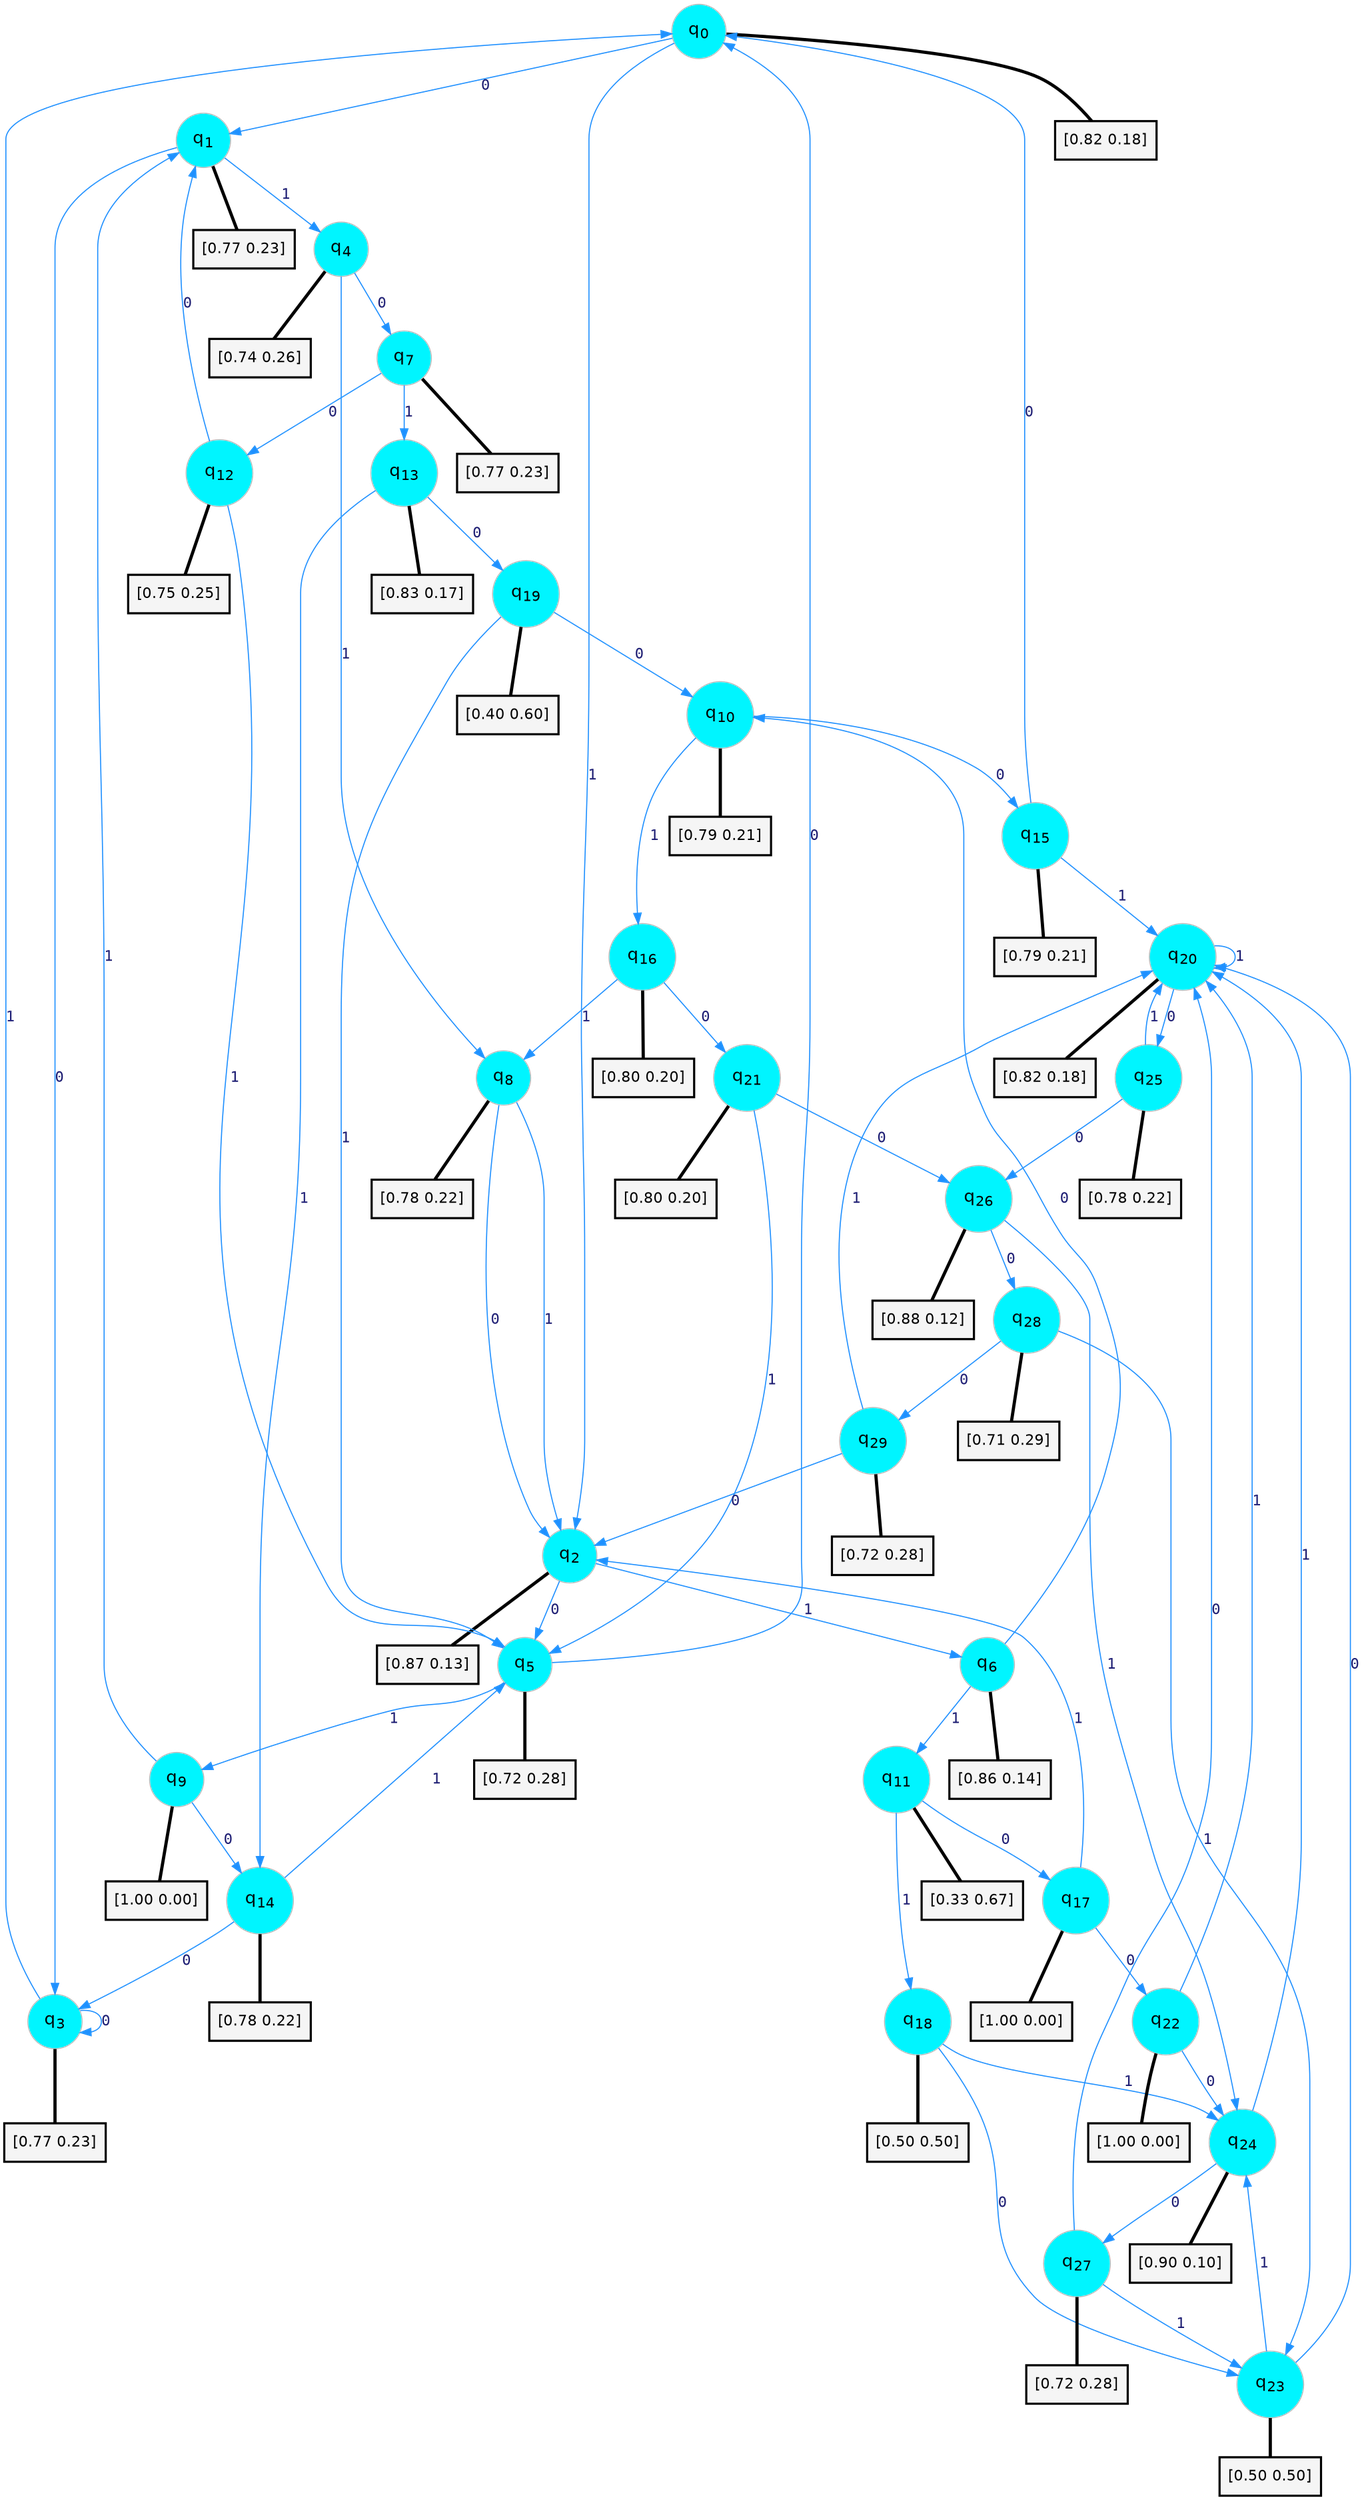 digraph G {
graph [
bgcolor=transparent, dpi=300, rankdir=TD, size="40,25"];
node [
color=gray, fillcolor=turquoise1, fontcolor=black, fontname=Helvetica, fontsize=16, fontweight=bold, shape=circle, style=filled];
edge [
arrowsize=1, color=dodgerblue1, fontcolor=midnightblue, fontname=courier, fontweight=bold, penwidth=1, style=solid, weight=20];
0[label=<q<SUB>0</SUB>>];
1[label=<q<SUB>1</SUB>>];
2[label=<q<SUB>2</SUB>>];
3[label=<q<SUB>3</SUB>>];
4[label=<q<SUB>4</SUB>>];
5[label=<q<SUB>5</SUB>>];
6[label=<q<SUB>6</SUB>>];
7[label=<q<SUB>7</SUB>>];
8[label=<q<SUB>8</SUB>>];
9[label=<q<SUB>9</SUB>>];
10[label=<q<SUB>10</SUB>>];
11[label=<q<SUB>11</SUB>>];
12[label=<q<SUB>12</SUB>>];
13[label=<q<SUB>13</SUB>>];
14[label=<q<SUB>14</SUB>>];
15[label=<q<SUB>15</SUB>>];
16[label=<q<SUB>16</SUB>>];
17[label=<q<SUB>17</SUB>>];
18[label=<q<SUB>18</SUB>>];
19[label=<q<SUB>19</SUB>>];
20[label=<q<SUB>20</SUB>>];
21[label=<q<SUB>21</SUB>>];
22[label=<q<SUB>22</SUB>>];
23[label=<q<SUB>23</SUB>>];
24[label=<q<SUB>24</SUB>>];
25[label=<q<SUB>25</SUB>>];
26[label=<q<SUB>26</SUB>>];
27[label=<q<SUB>27</SUB>>];
28[label=<q<SUB>28</SUB>>];
29[label=<q<SUB>29</SUB>>];
30[label="[0.82 0.18]", shape=box,fontcolor=black, fontname=Helvetica, fontsize=14, penwidth=2, fillcolor=whitesmoke,color=black];
31[label="[0.77 0.23]", shape=box,fontcolor=black, fontname=Helvetica, fontsize=14, penwidth=2, fillcolor=whitesmoke,color=black];
32[label="[0.87 0.13]", shape=box,fontcolor=black, fontname=Helvetica, fontsize=14, penwidth=2, fillcolor=whitesmoke,color=black];
33[label="[0.77 0.23]", shape=box,fontcolor=black, fontname=Helvetica, fontsize=14, penwidth=2, fillcolor=whitesmoke,color=black];
34[label="[0.74 0.26]", shape=box,fontcolor=black, fontname=Helvetica, fontsize=14, penwidth=2, fillcolor=whitesmoke,color=black];
35[label="[0.72 0.28]", shape=box,fontcolor=black, fontname=Helvetica, fontsize=14, penwidth=2, fillcolor=whitesmoke,color=black];
36[label="[0.86 0.14]", shape=box,fontcolor=black, fontname=Helvetica, fontsize=14, penwidth=2, fillcolor=whitesmoke,color=black];
37[label="[0.77 0.23]", shape=box,fontcolor=black, fontname=Helvetica, fontsize=14, penwidth=2, fillcolor=whitesmoke,color=black];
38[label="[0.78 0.22]", shape=box,fontcolor=black, fontname=Helvetica, fontsize=14, penwidth=2, fillcolor=whitesmoke,color=black];
39[label="[1.00 0.00]", shape=box,fontcolor=black, fontname=Helvetica, fontsize=14, penwidth=2, fillcolor=whitesmoke,color=black];
40[label="[0.79 0.21]", shape=box,fontcolor=black, fontname=Helvetica, fontsize=14, penwidth=2, fillcolor=whitesmoke,color=black];
41[label="[0.33 0.67]", shape=box,fontcolor=black, fontname=Helvetica, fontsize=14, penwidth=2, fillcolor=whitesmoke,color=black];
42[label="[0.75 0.25]", shape=box,fontcolor=black, fontname=Helvetica, fontsize=14, penwidth=2, fillcolor=whitesmoke,color=black];
43[label="[0.83 0.17]", shape=box,fontcolor=black, fontname=Helvetica, fontsize=14, penwidth=2, fillcolor=whitesmoke,color=black];
44[label="[0.78 0.22]", shape=box,fontcolor=black, fontname=Helvetica, fontsize=14, penwidth=2, fillcolor=whitesmoke,color=black];
45[label="[0.79 0.21]", shape=box,fontcolor=black, fontname=Helvetica, fontsize=14, penwidth=2, fillcolor=whitesmoke,color=black];
46[label="[0.80 0.20]", shape=box,fontcolor=black, fontname=Helvetica, fontsize=14, penwidth=2, fillcolor=whitesmoke,color=black];
47[label="[1.00 0.00]", shape=box,fontcolor=black, fontname=Helvetica, fontsize=14, penwidth=2, fillcolor=whitesmoke,color=black];
48[label="[0.50 0.50]", shape=box,fontcolor=black, fontname=Helvetica, fontsize=14, penwidth=2, fillcolor=whitesmoke,color=black];
49[label="[0.40 0.60]", shape=box,fontcolor=black, fontname=Helvetica, fontsize=14, penwidth=2, fillcolor=whitesmoke,color=black];
50[label="[0.82 0.18]", shape=box,fontcolor=black, fontname=Helvetica, fontsize=14, penwidth=2, fillcolor=whitesmoke,color=black];
51[label="[0.80 0.20]", shape=box,fontcolor=black, fontname=Helvetica, fontsize=14, penwidth=2, fillcolor=whitesmoke,color=black];
52[label="[1.00 0.00]", shape=box,fontcolor=black, fontname=Helvetica, fontsize=14, penwidth=2, fillcolor=whitesmoke,color=black];
53[label="[0.50 0.50]", shape=box,fontcolor=black, fontname=Helvetica, fontsize=14, penwidth=2, fillcolor=whitesmoke,color=black];
54[label="[0.90 0.10]", shape=box,fontcolor=black, fontname=Helvetica, fontsize=14, penwidth=2, fillcolor=whitesmoke,color=black];
55[label="[0.78 0.22]", shape=box,fontcolor=black, fontname=Helvetica, fontsize=14, penwidth=2, fillcolor=whitesmoke,color=black];
56[label="[0.88 0.12]", shape=box,fontcolor=black, fontname=Helvetica, fontsize=14, penwidth=2, fillcolor=whitesmoke,color=black];
57[label="[0.72 0.28]", shape=box,fontcolor=black, fontname=Helvetica, fontsize=14, penwidth=2, fillcolor=whitesmoke,color=black];
58[label="[0.71 0.29]", shape=box,fontcolor=black, fontname=Helvetica, fontsize=14, penwidth=2, fillcolor=whitesmoke,color=black];
59[label="[0.72 0.28]", shape=box,fontcolor=black, fontname=Helvetica, fontsize=14, penwidth=2, fillcolor=whitesmoke,color=black];
0->1 [label=0];
0->2 [label=1];
0->30 [arrowhead=none, penwidth=3,color=black];
1->3 [label=0];
1->4 [label=1];
1->31 [arrowhead=none, penwidth=3,color=black];
2->5 [label=0];
2->6 [label=1];
2->32 [arrowhead=none, penwidth=3,color=black];
3->3 [label=0];
3->0 [label=1];
3->33 [arrowhead=none, penwidth=3,color=black];
4->7 [label=0];
4->8 [label=1];
4->34 [arrowhead=none, penwidth=3,color=black];
5->0 [label=0];
5->9 [label=1];
5->35 [arrowhead=none, penwidth=3,color=black];
6->10 [label=0];
6->11 [label=1];
6->36 [arrowhead=none, penwidth=3,color=black];
7->12 [label=0];
7->13 [label=1];
7->37 [arrowhead=none, penwidth=3,color=black];
8->2 [label=0];
8->2 [label=1];
8->38 [arrowhead=none, penwidth=3,color=black];
9->14 [label=0];
9->1 [label=1];
9->39 [arrowhead=none, penwidth=3,color=black];
10->15 [label=0];
10->16 [label=1];
10->40 [arrowhead=none, penwidth=3,color=black];
11->17 [label=0];
11->18 [label=1];
11->41 [arrowhead=none, penwidth=3,color=black];
12->1 [label=0];
12->5 [label=1];
12->42 [arrowhead=none, penwidth=3,color=black];
13->19 [label=0];
13->14 [label=1];
13->43 [arrowhead=none, penwidth=3,color=black];
14->3 [label=0];
14->5 [label=1];
14->44 [arrowhead=none, penwidth=3,color=black];
15->0 [label=0];
15->20 [label=1];
15->45 [arrowhead=none, penwidth=3,color=black];
16->21 [label=0];
16->8 [label=1];
16->46 [arrowhead=none, penwidth=3,color=black];
17->22 [label=0];
17->2 [label=1];
17->47 [arrowhead=none, penwidth=3,color=black];
18->23 [label=0];
18->24 [label=1];
18->48 [arrowhead=none, penwidth=3,color=black];
19->10 [label=0];
19->5 [label=1];
19->49 [arrowhead=none, penwidth=3,color=black];
20->25 [label=0];
20->20 [label=1];
20->50 [arrowhead=none, penwidth=3,color=black];
21->26 [label=0];
21->5 [label=1];
21->51 [arrowhead=none, penwidth=3,color=black];
22->24 [label=0];
22->20 [label=1];
22->52 [arrowhead=none, penwidth=3,color=black];
23->20 [label=0];
23->24 [label=1];
23->53 [arrowhead=none, penwidth=3,color=black];
24->27 [label=0];
24->20 [label=1];
24->54 [arrowhead=none, penwidth=3,color=black];
25->26 [label=0];
25->20 [label=1];
25->55 [arrowhead=none, penwidth=3,color=black];
26->28 [label=0];
26->24 [label=1];
26->56 [arrowhead=none, penwidth=3,color=black];
27->20 [label=0];
27->23 [label=1];
27->57 [arrowhead=none, penwidth=3,color=black];
28->29 [label=0];
28->23 [label=1];
28->58 [arrowhead=none, penwidth=3,color=black];
29->2 [label=0];
29->20 [label=1];
29->59 [arrowhead=none, penwidth=3,color=black];
}

